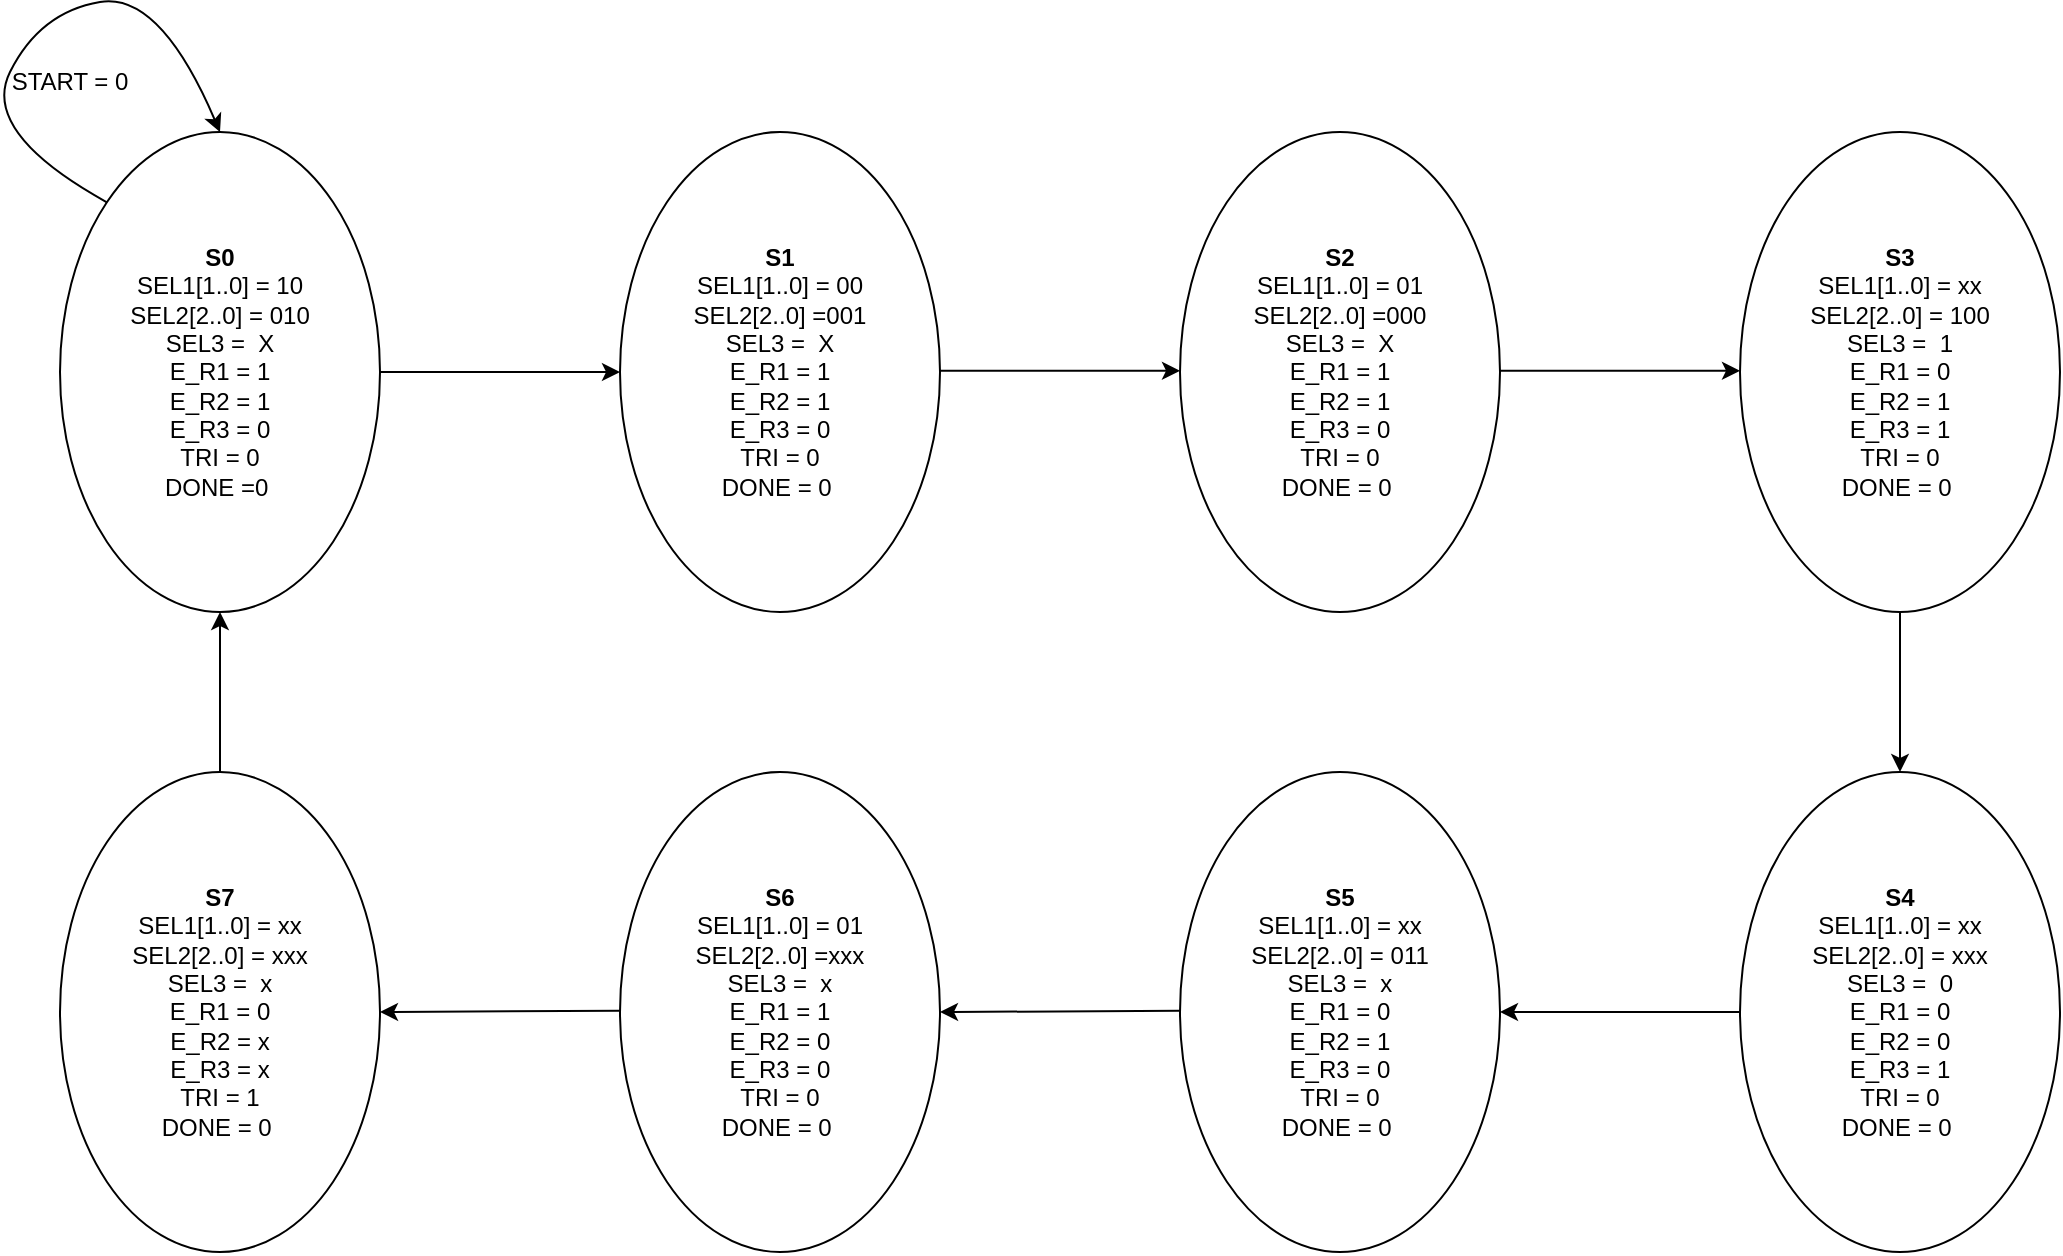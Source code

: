 <mxfile version="21.1.9" type="device">
  <diagram name="Page-1" id="D29pGEQHQrqoXzZbhyBa">
    <mxGraphModel dx="1235" dy="636" grid="0" gridSize="10" guides="1" tooltips="1" connect="1" arrows="1" fold="1" page="0" pageScale="1" pageWidth="850" pageHeight="1100" math="0" shadow="0">
      <root>
        <mxCell id="0" />
        <mxCell id="1" parent="0" />
        <mxCell id="zba-jAjFFjgz56tZfDDK-9" value="&lt;b&gt;S0&lt;/b&gt;&lt;br&gt;SEL1[1..0] = 10&lt;br&gt;SEL2[2..0] = 010&lt;br&gt;SEL3 =&amp;nbsp; X&lt;br&gt;E_R1 = 1&lt;br&gt;E_R2 = 1&lt;br&gt;E_R3 = 0&lt;br&gt;TRI = 0&lt;br&gt;DONE =0&amp;nbsp;" style="ellipse;whiteSpace=wrap;html=1;" parent="1" vertex="1">
          <mxGeometry x="80" y="80" width="160" height="240" as="geometry" />
        </mxCell>
        <mxCell id="zba-jAjFFjgz56tZfDDK-13" value="&lt;b style=&quot;border-color: var(--border-color);&quot;&gt;S1&lt;/b&gt;&lt;br style=&quot;border-color: var(--border-color);&quot;&gt;SEL1[1..0] = 00&lt;br style=&quot;border-color: var(--border-color);&quot;&gt;SEL2[2..0] =001&lt;br style=&quot;border-color: var(--border-color);&quot;&gt;SEL3 =&amp;nbsp; X&lt;br style=&quot;border-color: var(--border-color);&quot;&gt;E_R1 = 1&lt;br style=&quot;border-color: var(--border-color);&quot;&gt;E_R2 = 1&lt;br style=&quot;border-color: var(--border-color);&quot;&gt;E_R3 = 0&lt;br style=&quot;border-color: var(--border-color);&quot;&gt;TRI = 0&lt;br style=&quot;border-color: var(--border-color);&quot;&gt;DONE = 0&amp;nbsp;" style="ellipse;whiteSpace=wrap;html=1;" parent="1" vertex="1">
          <mxGeometry x="360" y="80" width="160" height="240" as="geometry" />
        </mxCell>
        <mxCell id="zba-jAjFFjgz56tZfDDK-14" value="&lt;b style=&quot;border-color: var(--border-color);&quot;&gt;S2&lt;/b&gt;&lt;br style=&quot;border-color: var(--border-color);&quot;&gt;SEL1[1..0] = 01&lt;br style=&quot;border-color: var(--border-color);&quot;&gt;SEL2[2..0] =000&lt;br style=&quot;border-color: var(--border-color);&quot;&gt;SEL3 =&amp;nbsp; X&lt;br style=&quot;border-color: var(--border-color);&quot;&gt;E_R1 = 1&lt;br style=&quot;border-color: var(--border-color);&quot;&gt;E_R2 = 1&lt;br style=&quot;border-color: var(--border-color);&quot;&gt;E_R3 = 0&lt;br style=&quot;border-color: var(--border-color);&quot;&gt;TRI = 0&lt;br style=&quot;border-color: var(--border-color);&quot;&gt;DONE = 0&amp;nbsp;" style="ellipse;whiteSpace=wrap;html=1;" parent="1" vertex="1">
          <mxGeometry x="640" y="80" width="160" height="240" as="geometry" />
        </mxCell>
        <mxCell id="zba-jAjFFjgz56tZfDDK-23" value="" style="edgeStyle=orthogonalEdgeStyle;rounded=0;orthogonalLoop=1;jettySize=auto;html=1;" parent="1" source="zba-jAjFFjgz56tZfDDK-15" target="zba-jAjFFjgz56tZfDDK-19" edge="1">
          <mxGeometry relative="1" as="geometry" />
        </mxCell>
        <mxCell id="zba-jAjFFjgz56tZfDDK-15" value="&lt;b style=&quot;border-color: var(--border-color);&quot;&gt;S3&lt;/b&gt;&lt;br style=&quot;border-color: var(--border-color);&quot;&gt;SEL1[1..0] = xx&lt;br style=&quot;border-color: var(--border-color);&quot;&gt;SEL2[2..0] = 100&lt;br style=&quot;border-color: var(--border-color);&quot;&gt;SEL3 =&amp;nbsp; 1&lt;br style=&quot;border-color: var(--border-color);&quot;&gt;E_R1 = 0&lt;br style=&quot;border-color: var(--border-color);&quot;&gt;E_R2 = 1&lt;br style=&quot;border-color: var(--border-color);&quot;&gt;E_R3 = 1&lt;br style=&quot;border-color: var(--border-color);&quot;&gt;TRI = 0&lt;br style=&quot;border-color: var(--border-color);&quot;&gt;DONE = 0&amp;nbsp;" style="ellipse;whiteSpace=wrap;html=1;" parent="1" vertex="1">
          <mxGeometry x="920" y="80" width="160" height="240" as="geometry" />
        </mxCell>
        <mxCell id="zba-jAjFFjgz56tZfDDK-27" value="" style="edgeStyle=orthogonalEdgeStyle;rounded=0;orthogonalLoop=1;jettySize=auto;html=1;" parent="1" source="zba-jAjFFjgz56tZfDDK-16" target="zba-jAjFFjgz56tZfDDK-9" edge="1">
          <mxGeometry relative="1" as="geometry" />
        </mxCell>
        <mxCell id="zba-jAjFFjgz56tZfDDK-16" value="&lt;b style=&quot;border-color: var(--border-color);&quot;&gt;S7&lt;/b&gt;&lt;br style=&quot;border-color: var(--border-color);&quot;&gt;SEL1[1..0] = xx&lt;br style=&quot;border-color: var(--border-color);&quot;&gt;SEL2[2..0] = xxx&lt;br style=&quot;border-color: var(--border-color);&quot;&gt;SEL3 =&amp;nbsp; x&lt;br style=&quot;border-color: var(--border-color);&quot;&gt;E_R1 = 0&lt;br style=&quot;border-color: var(--border-color);&quot;&gt;E_R2 = x&lt;br style=&quot;border-color: var(--border-color);&quot;&gt;E_R3 = x&lt;br style=&quot;border-color: var(--border-color);&quot;&gt;TRI = 1&lt;br style=&quot;border-color: var(--border-color);&quot;&gt;DONE = 0&amp;nbsp;" style="ellipse;whiteSpace=wrap;html=1;" parent="1" vertex="1">
          <mxGeometry x="80" y="400" width="160" height="240" as="geometry" />
        </mxCell>
        <mxCell id="zba-jAjFFjgz56tZfDDK-17" value="&lt;b style=&quot;border-color: var(--border-color);&quot;&gt;S6&lt;/b&gt;&lt;br style=&quot;border-color: var(--border-color);&quot;&gt;SEL1[1..0] = 01&lt;br style=&quot;border-color: var(--border-color);&quot;&gt;SEL2[2..0] =xxx&lt;br style=&quot;border-color: var(--border-color);&quot;&gt;SEL3 =&amp;nbsp; x&lt;br style=&quot;border-color: var(--border-color);&quot;&gt;E_R1 = 1&lt;br style=&quot;border-color: var(--border-color);&quot;&gt;E_R2 = 0&lt;br style=&quot;border-color: var(--border-color);&quot;&gt;E_R3 = 0&lt;br style=&quot;border-color: var(--border-color);&quot;&gt;TRI = 0&lt;br style=&quot;border-color: var(--border-color);&quot;&gt;DONE = 0&amp;nbsp;" style="ellipse;whiteSpace=wrap;html=1;" parent="1" vertex="1">
          <mxGeometry x="360" y="400" width="160" height="240" as="geometry" />
        </mxCell>
        <mxCell id="zba-jAjFFjgz56tZfDDK-18" value="&lt;b style=&quot;border-color: var(--border-color);&quot;&gt;S5&lt;/b&gt;&lt;br style=&quot;border-color: var(--border-color);&quot;&gt;SEL1[1..0] = xx&lt;br style=&quot;border-color: var(--border-color);&quot;&gt;SEL2[2..0] = 011&lt;br style=&quot;border-color: var(--border-color);&quot;&gt;SEL3 =&amp;nbsp; x&lt;br style=&quot;border-color: var(--border-color);&quot;&gt;E_R1 = 0&lt;br style=&quot;border-color: var(--border-color);&quot;&gt;E_R2 = 1&lt;br style=&quot;border-color: var(--border-color);&quot;&gt;E_R3 = 0&lt;br style=&quot;border-color: var(--border-color);&quot;&gt;TRI = 0&lt;br style=&quot;border-color: var(--border-color);&quot;&gt;DONE = 0&amp;nbsp;" style="ellipse;whiteSpace=wrap;html=1;" parent="1" vertex="1">
          <mxGeometry x="640" y="400" width="160" height="240" as="geometry" />
        </mxCell>
        <mxCell id="zba-jAjFFjgz56tZfDDK-19" value="&lt;b style=&quot;border-color: var(--border-color);&quot;&gt;S4&lt;/b&gt;&lt;br style=&quot;border-color: var(--border-color);&quot;&gt;SEL1[1..0] = xx&lt;br style=&quot;border-color: var(--border-color);&quot;&gt;SEL2[2..0] = xxx&lt;br style=&quot;border-color: var(--border-color);&quot;&gt;SEL3 =&amp;nbsp; 0&lt;br style=&quot;border-color: var(--border-color);&quot;&gt;E_R1 = 0&lt;br style=&quot;border-color: var(--border-color);&quot;&gt;E_R2 = 0&lt;br style=&quot;border-color: var(--border-color);&quot;&gt;E_R3 = 1&lt;br style=&quot;border-color: var(--border-color);&quot;&gt;TRI = 0&lt;br style=&quot;border-color: var(--border-color);&quot;&gt;DONE = 0&amp;nbsp;" style="ellipse;whiteSpace=wrap;html=1;" parent="1" vertex="1">
          <mxGeometry x="920" y="400" width="160" height="240" as="geometry" />
        </mxCell>
        <mxCell id="zba-jAjFFjgz56tZfDDK-20" value="" style="endArrow=classic;html=1;rounded=0;exitX=1;exitY=0.5;exitDx=0;exitDy=0;entryX=0;entryY=0.5;entryDx=0;entryDy=0;entryPerimeter=0;" parent="1" source="zba-jAjFFjgz56tZfDDK-9" target="zba-jAjFFjgz56tZfDDK-13" edge="1">
          <mxGeometry width="50" height="50" relative="1" as="geometry">
            <mxPoint x="450" y="280" as="sourcePoint" />
            <mxPoint x="500" y="230" as="targetPoint" />
          </mxGeometry>
        </mxCell>
        <mxCell id="zba-jAjFFjgz56tZfDDK-21" value="" style="endArrow=classic;html=1;rounded=0;exitX=1;exitY=0.5;exitDx=0;exitDy=0;entryX=0;entryY=0.5;entryDx=0;entryDy=0;entryPerimeter=0;" parent="1" edge="1">
          <mxGeometry width="50" height="50" relative="1" as="geometry">
            <mxPoint x="520" y="199.41" as="sourcePoint" />
            <mxPoint x="640" y="199.41" as="targetPoint" />
          </mxGeometry>
        </mxCell>
        <mxCell id="zba-jAjFFjgz56tZfDDK-22" value="" style="endArrow=classic;html=1;rounded=0;exitX=1;exitY=0.5;exitDx=0;exitDy=0;entryX=0;entryY=0.5;entryDx=0;entryDy=0;entryPerimeter=0;" parent="1" edge="1">
          <mxGeometry width="50" height="50" relative="1" as="geometry">
            <mxPoint x="800" y="199.41" as="sourcePoint" />
            <mxPoint x="920" y="199.41" as="targetPoint" />
          </mxGeometry>
        </mxCell>
        <mxCell id="zba-jAjFFjgz56tZfDDK-24" value="" style="endArrow=classic;html=1;rounded=0;exitX=0;exitY=0.5;exitDx=0;exitDy=0;entryX=1;entryY=0.5;entryDx=0;entryDy=0;" parent="1" source="zba-jAjFFjgz56tZfDDK-19" target="zba-jAjFFjgz56tZfDDK-18" edge="1">
          <mxGeometry width="50" height="50" relative="1" as="geometry">
            <mxPoint x="820" y="430" as="sourcePoint" />
            <mxPoint x="940" y="430" as="targetPoint" />
          </mxGeometry>
        </mxCell>
        <mxCell id="zba-jAjFFjgz56tZfDDK-25" value="" style="endArrow=classic;html=1;rounded=0;exitX=1;exitY=0.5;exitDx=0;exitDy=0;entryX=1;entryY=0.5;entryDx=0;entryDy=0;" parent="1" target="zba-jAjFFjgz56tZfDDK-17" edge="1">
          <mxGeometry width="50" height="50" relative="1" as="geometry">
            <mxPoint x="640" y="519.41" as="sourcePoint" />
            <mxPoint x="760" y="519.41" as="targetPoint" />
          </mxGeometry>
        </mxCell>
        <mxCell id="zba-jAjFFjgz56tZfDDK-26" value="" style="endArrow=classic;html=1;rounded=0;exitX=1;exitY=0.5;exitDx=0;exitDy=0;entryX=1;entryY=0.5;entryDx=0;entryDy=0;" parent="1" target="zba-jAjFFjgz56tZfDDK-16" edge="1">
          <mxGeometry width="50" height="50" relative="1" as="geometry">
            <mxPoint x="360" y="519.41" as="sourcePoint" />
            <mxPoint x="480" y="519.41" as="targetPoint" />
          </mxGeometry>
        </mxCell>
        <mxCell id="zba-jAjFFjgz56tZfDDK-28" value="" style="curved=1;endArrow=classic;html=1;rounded=0;exitX=0;exitY=0;exitDx=0;exitDy=0;entryX=0.5;entryY=0;entryDx=0;entryDy=0;" parent="1" source="zba-jAjFFjgz56tZfDDK-9" target="zba-jAjFFjgz56tZfDDK-9" edge="1">
          <mxGeometry width="50" height="50" relative="1" as="geometry">
            <mxPoint x="90" y="120" as="sourcePoint" />
            <mxPoint x="140" y="70" as="targetPoint" />
            <Array as="points">
              <mxPoint x="40" y="80" />
              <mxPoint x="70" y="20" />
              <mxPoint x="130" y="10" />
            </Array>
          </mxGeometry>
        </mxCell>
        <mxCell id="zba-jAjFFjgz56tZfDDK-30" value="START = 0" style="text;html=1;strokeColor=none;fillColor=none;align=center;verticalAlign=middle;whiteSpace=wrap;rounded=0;" parent="1" vertex="1">
          <mxGeometry x="50" y="40" width="70" height="30" as="geometry" />
        </mxCell>
      </root>
    </mxGraphModel>
  </diagram>
</mxfile>
